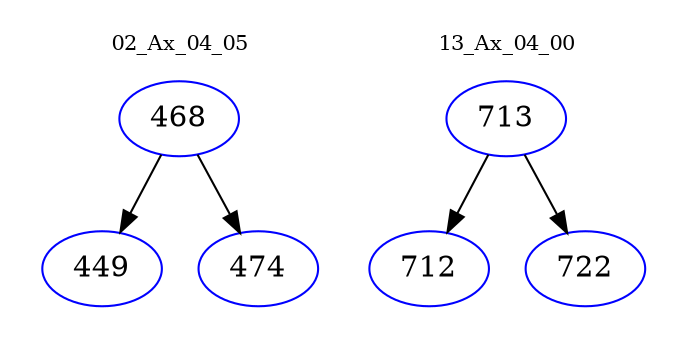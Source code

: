 digraph{
subgraph cluster_0 {
color = white
label = "02_Ax_04_05";
fontsize=10;
T0_468 [label="468", color="blue"]
T0_468 -> T0_449 [color="black"]
T0_449 [label="449", color="blue"]
T0_468 -> T0_474 [color="black"]
T0_474 [label="474", color="blue"]
}
subgraph cluster_1 {
color = white
label = "13_Ax_04_00";
fontsize=10;
T1_713 [label="713", color="blue"]
T1_713 -> T1_712 [color="black"]
T1_712 [label="712", color="blue"]
T1_713 -> T1_722 [color="black"]
T1_722 [label="722", color="blue"]
}
}
